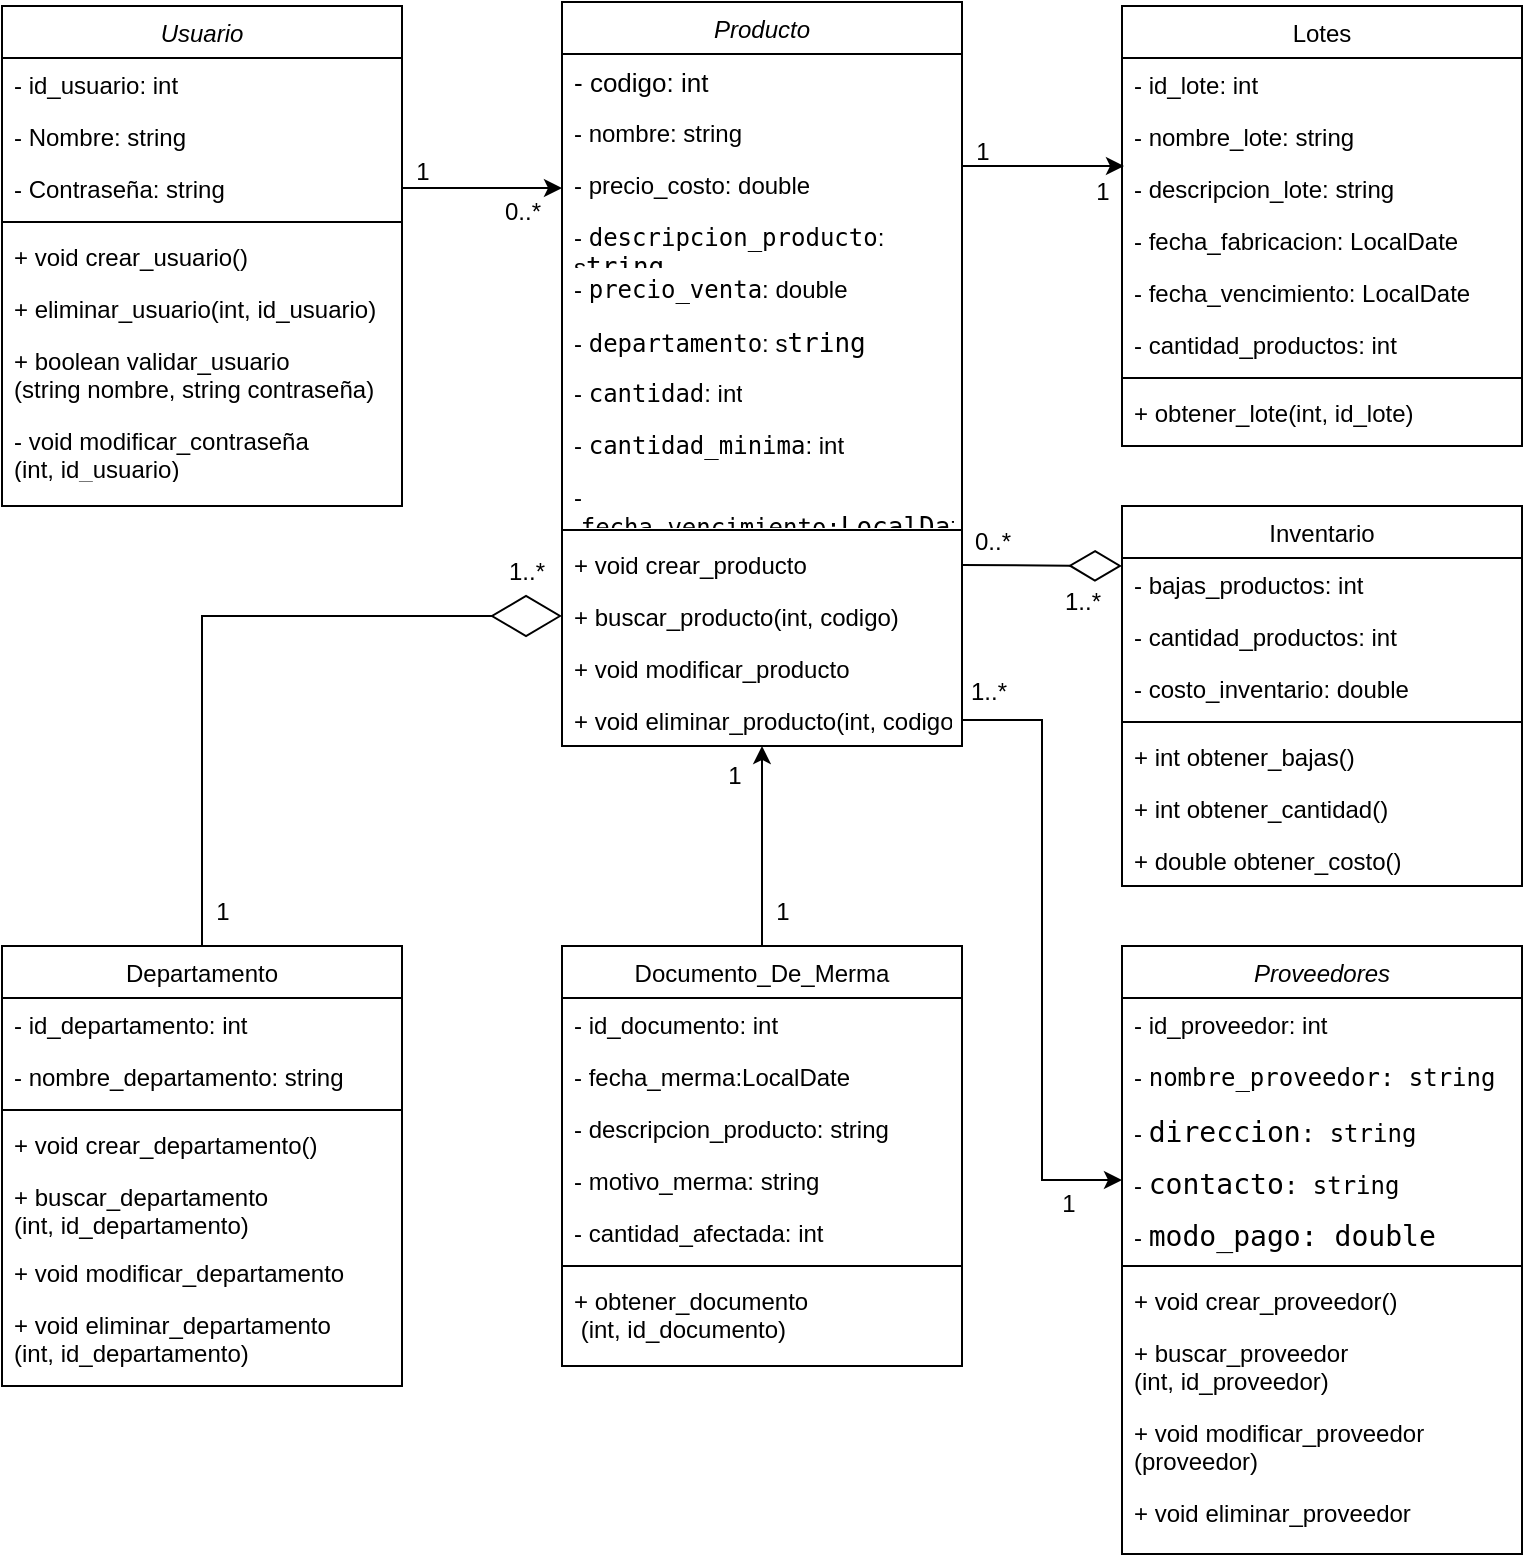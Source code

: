 <mxfile version="24.8.6">
  <diagram id="C5RBs43oDa-KdzZeNtuy" name="Page-1">
    <mxGraphModel dx="756" dy="388" grid="1" gridSize="10" guides="1" tooltips="1" connect="1" arrows="1" fold="1" page="1" pageScale="1" pageWidth="827" pageHeight="1169" math="0" shadow="0">
      <root>
        <mxCell id="WIyWlLk6GJQsqaUBKTNV-0" />
        <mxCell id="WIyWlLk6GJQsqaUBKTNV-1" parent="WIyWlLk6GJQsqaUBKTNV-0" />
        <mxCell id="zkfFHV4jXpPFQw0GAbJ--0" value="Usuario" style="swimlane;fontStyle=2;align=center;verticalAlign=top;childLayout=stackLayout;horizontal=1;startSize=26;horizontalStack=0;resizeParent=1;resizeLast=0;collapsible=1;marginBottom=0;rounded=0;shadow=0;strokeWidth=1;" parent="WIyWlLk6GJQsqaUBKTNV-1" vertex="1">
          <mxGeometry x="40" y="40" width="200" height="250" as="geometry">
            <mxRectangle x="230" y="140" width="160" height="26" as="alternateBounds" />
          </mxGeometry>
        </mxCell>
        <mxCell id="zkfFHV4jXpPFQw0GAbJ--1" value="- id_usuario: int" style="text;align=left;verticalAlign=top;spacingLeft=4;spacingRight=4;overflow=hidden;rotatable=0;points=[[0,0.5],[1,0.5]];portConstraint=eastwest;" parent="zkfFHV4jXpPFQw0GAbJ--0" vertex="1">
          <mxGeometry y="26" width="200" height="26" as="geometry" />
        </mxCell>
        <mxCell id="zkfFHV4jXpPFQw0GAbJ--2" value="- Nombre: string" style="text;align=left;verticalAlign=top;spacingLeft=4;spacingRight=4;overflow=hidden;rotatable=0;points=[[0,0.5],[1,0.5]];portConstraint=eastwest;rounded=0;shadow=0;html=0;" parent="zkfFHV4jXpPFQw0GAbJ--0" vertex="1">
          <mxGeometry y="52" width="200" height="26" as="geometry" />
        </mxCell>
        <mxCell id="zkfFHV4jXpPFQw0GAbJ--3" value="- Contraseña: string" style="text;align=left;verticalAlign=top;spacingLeft=4;spacingRight=4;overflow=hidden;rotatable=0;points=[[0,0.5],[1,0.5]];portConstraint=eastwest;rounded=0;shadow=0;html=0;" parent="zkfFHV4jXpPFQw0GAbJ--0" vertex="1">
          <mxGeometry y="78" width="200" height="26" as="geometry" />
        </mxCell>
        <mxCell id="zkfFHV4jXpPFQw0GAbJ--4" value="" style="line;html=1;strokeWidth=1;align=left;verticalAlign=middle;spacingTop=-1;spacingLeft=3;spacingRight=3;rotatable=0;labelPosition=right;points=[];portConstraint=eastwest;" parent="zkfFHV4jXpPFQw0GAbJ--0" vertex="1">
          <mxGeometry y="104" width="200" height="8" as="geometry" />
        </mxCell>
        <mxCell id="AEPmpZOli4dW2N7cKXhk-19" value="+ void crear_usuario()" style="text;align=left;verticalAlign=top;spacingLeft=4;spacingRight=4;overflow=hidden;rotatable=0;points=[[0,0.5],[1,0.5]];portConstraint=eastwest;" parent="zkfFHV4jXpPFQw0GAbJ--0" vertex="1">
          <mxGeometry y="112" width="200" height="26" as="geometry" />
        </mxCell>
        <mxCell id="AEPmpZOli4dW2N7cKXhk-24" value="+ eliminar_usuario(int, id_usuario)" style="text;align=left;verticalAlign=top;spacingLeft=4;spacingRight=4;overflow=hidden;rotatable=0;points=[[0,0.5],[1,0.5]];portConstraint=eastwest;" parent="zkfFHV4jXpPFQw0GAbJ--0" vertex="1">
          <mxGeometry y="138" width="200" height="26" as="geometry" />
        </mxCell>
        <mxCell id="AEPmpZOli4dW2N7cKXhk-25" value="+ boolean validar_usuario &#xa;(string nombre, string contraseña)" style="text;align=left;verticalAlign=top;spacingLeft=4;spacingRight=4;overflow=hidden;rotatable=0;points=[[0,0.5],[1,0.5]];portConstraint=eastwest;" parent="zkfFHV4jXpPFQw0GAbJ--0" vertex="1">
          <mxGeometry y="164" width="200" height="40" as="geometry" />
        </mxCell>
        <mxCell id="AEPmpZOli4dW2N7cKXhk-23" value="- void modificar_contraseña&#xa;(int, id_usuario)" style="text;align=left;verticalAlign=top;spacingLeft=4;spacingRight=4;overflow=hidden;rotatable=0;points=[[0,0.5],[1,0.5]];portConstraint=eastwest;" parent="zkfFHV4jXpPFQw0GAbJ--0" vertex="1">
          <mxGeometry y="204" width="200" height="30" as="geometry" />
        </mxCell>
        <mxCell id="4im9y7jTkOsHaSSdU-cC-16" style="edgeStyle=orthogonalEdgeStyle;rounded=0;orthogonalLoop=1;jettySize=auto;html=1;exitX=0.5;exitY=0;exitDx=0;exitDy=0;entryX=0.5;entryY=1;entryDx=0;entryDy=0;" edge="1" parent="WIyWlLk6GJQsqaUBKTNV-1" source="zkfFHV4jXpPFQw0GAbJ--6" target="AEPmpZOli4dW2N7cKXhk-80">
          <mxGeometry relative="1" as="geometry" />
        </mxCell>
        <mxCell id="zkfFHV4jXpPFQw0GAbJ--6" value="Documento_De_Merma" style="swimlane;fontStyle=0;align=center;verticalAlign=top;childLayout=stackLayout;horizontal=1;startSize=26;horizontalStack=0;resizeParent=1;resizeLast=0;collapsible=1;marginBottom=0;rounded=0;shadow=0;strokeWidth=1;" parent="WIyWlLk6GJQsqaUBKTNV-1" vertex="1">
          <mxGeometry x="320" y="510" width="200" height="210" as="geometry">
            <mxRectangle x="130" y="380" width="160" height="26" as="alternateBounds" />
          </mxGeometry>
        </mxCell>
        <mxCell id="zkfFHV4jXpPFQw0GAbJ--7" value="- id_documento: int" style="text;align=left;verticalAlign=top;spacingLeft=4;spacingRight=4;overflow=hidden;rotatable=0;points=[[0,0.5],[1,0.5]];portConstraint=eastwest;" parent="zkfFHV4jXpPFQw0GAbJ--6" vertex="1">
          <mxGeometry y="26" width="200" height="26" as="geometry" />
        </mxCell>
        <mxCell id="PkGunIE6QeiL3xr68-80-14" value="- fecha_merma:LocalDate" style="text;align=left;verticalAlign=top;spacingLeft=4;spacingRight=4;overflow=hidden;rotatable=0;points=[[0,0.5],[1,0.5]];portConstraint=eastwest;" parent="zkfFHV4jXpPFQw0GAbJ--6" vertex="1">
          <mxGeometry y="52" width="200" height="26" as="geometry" />
        </mxCell>
        <mxCell id="PkGunIE6QeiL3xr68-80-15" value="- descripcion_producto: string" style="text;align=left;verticalAlign=top;spacingLeft=4;spacingRight=4;overflow=hidden;rotatable=0;points=[[0,0.5],[1,0.5]];portConstraint=eastwest;" parent="zkfFHV4jXpPFQw0GAbJ--6" vertex="1">
          <mxGeometry y="78" width="200" height="26" as="geometry" />
        </mxCell>
        <mxCell id="PkGunIE6QeiL3xr68-80-16" value="- motivo_merma: string" style="text;align=left;verticalAlign=top;spacingLeft=4;spacingRight=4;overflow=hidden;rotatable=0;points=[[0,0.5],[1,0.5]];portConstraint=eastwest;" parent="zkfFHV4jXpPFQw0GAbJ--6" vertex="1">
          <mxGeometry y="104" width="200" height="26" as="geometry" />
        </mxCell>
        <mxCell id="PkGunIE6QeiL3xr68-80-13" value="- cantidad_afectada: int" style="text;align=left;verticalAlign=top;spacingLeft=4;spacingRight=4;overflow=hidden;rotatable=0;points=[[0,0.5],[1,0.5]];portConstraint=eastwest;" parent="zkfFHV4jXpPFQw0GAbJ--6" vertex="1">
          <mxGeometry y="130" width="200" height="26" as="geometry" />
        </mxCell>
        <mxCell id="zkfFHV4jXpPFQw0GAbJ--9" value="" style="line;html=1;strokeWidth=1;align=left;verticalAlign=middle;spacingTop=-1;spacingLeft=3;spacingRight=3;rotatable=0;labelPosition=right;points=[];portConstraint=eastwest;" parent="zkfFHV4jXpPFQw0GAbJ--6" vertex="1">
          <mxGeometry y="156" width="200" height="8" as="geometry" />
        </mxCell>
        <mxCell id="zkfFHV4jXpPFQw0GAbJ--10" value="+ obtener_documento &#xa; (int, id_documento)" style="text;align=left;verticalAlign=top;spacingLeft=4;spacingRight=4;overflow=hidden;rotatable=0;points=[[0,0.5],[1,0.5]];portConstraint=eastwest;fontStyle=0" parent="zkfFHV4jXpPFQw0GAbJ--6" vertex="1">
          <mxGeometry y="164" width="200" height="46" as="geometry" />
        </mxCell>
        <mxCell id="AEPmpZOli4dW2N7cKXhk-31" value="Inventario" style="swimlane;fontStyle=0;align=center;verticalAlign=top;childLayout=stackLayout;horizontal=1;startSize=26;horizontalStack=0;resizeParent=1;resizeLast=0;collapsible=1;marginBottom=0;rounded=0;shadow=0;strokeWidth=1;" parent="WIyWlLk6GJQsqaUBKTNV-1" vertex="1">
          <mxGeometry x="600" y="290" width="200" height="190" as="geometry">
            <mxRectangle x="130" y="380" width="160" height="26" as="alternateBounds" />
          </mxGeometry>
        </mxCell>
        <mxCell id="AEPmpZOli4dW2N7cKXhk-32" value="- bajas_productos: int" style="text;align=left;verticalAlign=top;spacingLeft=4;spacingRight=4;overflow=hidden;rotatable=0;points=[[0,0.5],[1,0.5]];portConstraint=eastwest;" parent="AEPmpZOli4dW2N7cKXhk-31" vertex="1">
          <mxGeometry y="26" width="200" height="26" as="geometry" />
        </mxCell>
        <mxCell id="PkGunIE6QeiL3xr68-80-6" value="- cantidad_productos: int" style="text;align=left;verticalAlign=top;spacingLeft=4;spacingRight=4;overflow=hidden;rotatable=0;points=[[0,0.5],[1,0.5]];portConstraint=eastwest;" parent="AEPmpZOli4dW2N7cKXhk-31" vertex="1">
          <mxGeometry y="52" width="200" height="26" as="geometry" />
        </mxCell>
        <mxCell id="PkGunIE6QeiL3xr68-80-5" value="- costo_inventario: double" style="text;align=left;verticalAlign=top;spacingLeft=4;spacingRight=4;overflow=hidden;rotatable=0;points=[[0,0.5],[1,0.5]];portConstraint=eastwest;" parent="AEPmpZOli4dW2N7cKXhk-31" vertex="1">
          <mxGeometry y="78" width="200" height="26" as="geometry" />
        </mxCell>
        <mxCell id="AEPmpZOli4dW2N7cKXhk-33" value="" style="line;html=1;strokeWidth=1;align=left;verticalAlign=middle;spacingTop=-1;spacingLeft=3;spacingRight=3;rotatable=0;labelPosition=right;points=[];portConstraint=eastwest;" parent="AEPmpZOli4dW2N7cKXhk-31" vertex="1">
          <mxGeometry y="104" width="200" height="8" as="geometry" />
        </mxCell>
        <mxCell id="AEPmpZOli4dW2N7cKXhk-34" value="+ int obtener_bajas()" style="text;align=left;verticalAlign=top;spacingLeft=4;spacingRight=4;overflow=hidden;rotatable=0;points=[[0,0.5],[1,0.5]];portConstraint=eastwest;fontStyle=0" parent="AEPmpZOli4dW2N7cKXhk-31" vertex="1">
          <mxGeometry y="112" width="200" height="26" as="geometry" />
        </mxCell>
        <mxCell id="AEPmpZOli4dW2N7cKXhk-35" value="+ int obtener_cantidad()" style="text;align=left;verticalAlign=top;spacingLeft=4;spacingRight=4;overflow=hidden;rotatable=0;points=[[0,0.5],[1,0.5]];portConstraint=eastwest;" parent="AEPmpZOli4dW2N7cKXhk-31" vertex="1">
          <mxGeometry y="138" width="200" height="26" as="geometry" />
        </mxCell>
        <mxCell id="AEPmpZOli4dW2N7cKXhk-37" value="+ double obtener_costo()" style="text;align=left;verticalAlign=top;spacingLeft=4;spacingRight=4;overflow=hidden;rotatable=0;points=[[0,0.5],[1,0.5]];portConstraint=eastwest;" parent="AEPmpZOli4dW2N7cKXhk-31" vertex="1">
          <mxGeometry y="164" width="200" height="26" as="geometry" />
        </mxCell>
        <mxCell id="AEPmpZOli4dW2N7cKXhk-61" value="Proveedores" style="swimlane;fontStyle=2;align=center;verticalAlign=top;childLayout=stackLayout;horizontal=1;startSize=26;horizontalStack=0;resizeParent=1;resizeLast=0;collapsible=1;marginBottom=0;rounded=0;shadow=0;strokeWidth=1;" parent="WIyWlLk6GJQsqaUBKTNV-1" vertex="1">
          <mxGeometry x="600" y="510" width="200" height="304" as="geometry">
            <mxRectangle x="230" y="140" width="160" height="26" as="alternateBounds" />
          </mxGeometry>
        </mxCell>
        <mxCell id="AEPmpZOli4dW2N7cKXhk-62" value="- id_proveedor: int" style="text;align=left;verticalAlign=top;spacingLeft=4;spacingRight=4;overflow=hidden;rotatable=0;points=[[0,0.5],[1,0.5]];portConstraint=eastwest;" parent="AEPmpZOli4dW2N7cKXhk-61" vertex="1">
          <mxGeometry y="26" width="200" height="26" as="geometry" />
        </mxCell>
        <mxCell id="AEPmpZOli4dW2N7cKXhk-66" value="&lt;font style=&quot;font-size: 12px;&quot;&gt;&lt;span style=&quot;text-wrap-mode: nowrap;&quot;&gt;-&amp;nbsp;&lt;/span&gt;&lt;span style=&quot;font-family: monospace; text-align: center;&quot;&gt;nombre_proveedor: string&lt;/span&gt;&lt;/font&gt;" style="text;strokeColor=none;fillColor=none;align=left;verticalAlign=top;spacingLeft=4;spacingRight=4;overflow=hidden;rotatable=0;points=[[0,0.5],[1,0.5]];portConstraint=eastwest;whiteSpace=wrap;html=1;" parent="AEPmpZOli4dW2N7cKXhk-61" vertex="1">
          <mxGeometry y="52" width="200" height="26" as="geometry" />
        </mxCell>
        <mxCell id="AEPmpZOli4dW2N7cKXhk-65" value="&lt;span style=&quot;text-wrap-mode: nowrap;&quot;&gt;-&amp;nbsp;&lt;/span&gt;&lt;span style=&quot;font-family: monospace; font-size: 14.04px; text-align: center;&quot;&gt;direccion&lt;/span&gt;&lt;span style=&quot;font-family: monospace; text-align: center;&quot;&gt;: string&lt;/span&gt;" style="text;strokeColor=none;fillColor=none;align=left;verticalAlign=top;spacingLeft=4;spacingRight=4;overflow=hidden;rotatable=0;points=[[0,0.5],[1,0.5]];portConstraint=eastwest;whiteSpace=wrap;html=1;" parent="AEPmpZOli4dW2N7cKXhk-61" vertex="1">
          <mxGeometry y="78" width="200" height="26" as="geometry" />
        </mxCell>
        <mxCell id="AEPmpZOli4dW2N7cKXhk-99" value="&lt;span style=&quot;text-wrap-mode: nowrap;&quot;&gt;-&amp;nbsp;&lt;/span&gt;&lt;span style=&quot;font-family: monospace; font-size: 14.04px; text-align: center;&quot;&gt;contacto&lt;/span&gt;&lt;span style=&quot;font-family: monospace; text-align: center;&quot;&gt;: string&lt;/span&gt;" style="text;strokeColor=none;fillColor=none;align=left;verticalAlign=top;spacingLeft=4;spacingRight=4;overflow=hidden;rotatable=0;points=[[0,0.5],[1,0.5]];portConstraint=eastwest;whiteSpace=wrap;html=1;" parent="AEPmpZOli4dW2N7cKXhk-61" vertex="1">
          <mxGeometry y="104" width="200" height="26" as="geometry" />
        </mxCell>
        <mxCell id="AEPmpZOli4dW2N7cKXhk-103" value="&lt;span style=&quot;text-wrap-mode: nowrap;&quot;&gt;-&amp;nbsp;&lt;/span&gt;&lt;span style=&quot;font-family: monospace; font-size: 14.04px; text-align: center;&quot;&gt;modo_pago: double&lt;/span&gt;" style="text;strokeColor=none;fillColor=none;align=left;verticalAlign=top;spacingLeft=4;spacingRight=4;overflow=hidden;rotatable=0;points=[[0,0.5],[1,0.5]];portConstraint=eastwest;whiteSpace=wrap;html=1;" parent="AEPmpZOli4dW2N7cKXhk-61" vertex="1">
          <mxGeometry y="130" width="200" height="26" as="geometry" />
        </mxCell>
        <mxCell id="AEPmpZOli4dW2N7cKXhk-69" value="" style="line;html=1;strokeWidth=1;align=left;verticalAlign=middle;spacingTop=-1;spacingLeft=3;spacingRight=3;rotatable=0;labelPosition=right;points=[];portConstraint=eastwest;" parent="AEPmpZOli4dW2N7cKXhk-61" vertex="1">
          <mxGeometry y="156" width="200" height="8" as="geometry" />
        </mxCell>
        <mxCell id="9rkBWfhvwwIUuKAjocJV-7" value="+ void crear_proveedor()" style="text;align=left;verticalAlign=top;spacingLeft=4;spacingRight=4;overflow=hidden;rotatable=0;points=[[0,0.5],[1,0.5]];portConstraint=eastwest;" parent="AEPmpZOli4dW2N7cKXhk-61" vertex="1">
          <mxGeometry y="164" width="200" height="26" as="geometry" />
        </mxCell>
        <mxCell id="AEPmpZOli4dW2N7cKXhk-75" value="+ buscar_proveedor&#xa;(int, id_proveedor)" style="text;align=left;verticalAlign=top;spacingLeft=4;spacingRight=4;overflow=hidden;rotatable=0;points=[[0,0.5],[1,0.5]];portConstraint=eastwest;" parent="AEPmpZOli4dW2N7cKXhk-61" vertex="1">
          <mxGeometry y="190" width="200" height="40" as="geometry" />
        </mxCell>
        <mxCell id="AEPmpZOli4dW2N7cKXhk-76" value="+ void modificar_proveedor&#xa;(proveedor)" style="text;align=left;verticalAlign=top;spacingLeft=4;spacingRight=4;overflow=hidden;rotatable=0;points=[[0,0.5],[1,0.5]];portConstraint=eastwest;" parent="AEPmpZOli4dW2N7cKXhk-61" vertex="1">
          <mxGeometry y="230" width="200" height="40" as="geometry" />
        </mxCell>
        <mxCell id="AEPmpZOli4dW2N7cKXhk-98" value="+ void eliminar_proveedor" style="text;align=left;verticalAlign=top;spacingLeft=4;spacingRight=4;overflow=hidden;rotatable=0;points=[[0,0.5],[1,0.5]];portConstraint=eastwest;" parent="AEPmpZOli4dW2N7cKXhk-61" vertex="1">
          <mxGeometry y="270" width="200" height="34" as="geometry" />
        </mxCell>
        <mxCell id="AEPmpZOli4dW2N7cKXhk-80" value="Producto" style="swimlane;fontStyle=2;align=center;verticalAlign=top;childLayout=stackLayout;horizontal=1;startSize=26;horizontalStack=0;resizeParent=1;resizeLast=0;collapsible=1;marginBottom=0;rounded=0;shadow=0;strokeWidth=1;" parent="WIyWlLk6GJQsqaUBKTNV-1" vertex="1">
          <mxGeometry x="320" y="38" width="200" height="372" as="geometry">
            <mxRectangle x="230" y="140" width="160" height="26" as="alternateBounds" />
          </mxGeometry>
        </mxCell>
        <mxCell id="AEPmpZOli4dW2N7cKXhk-81" value="- codigo: int" style="text;align=left;verticalAlign=top;spacingLeft=4;spacingRight=4;overflow=hidden;rotatable=0;points=[[0,0.5],[1,0.5]];portConstraint=eastwest;fontSize=13;" parent="AEPmpZOli4dW2N7cKXhk-80" vertex="1">
          <mxGeometry y="26" width="200" height="26" as="geometry" />
        </mxCell>
        <mxCell id="AEPmpZOli4dW2N7cKXhk-82" value="- nombre: string" style="text;align=left;verticalAlign=top;spacingLeft=4;spacingRight=4;overflow=hidden;rotatable=0;points=[[0,0.5],[1,0.5]];portConstraint=eastwest;rounded=0;shadow=0;html=0;" parent="AEPmpZOli4dW2N7cKXhk-80" vertex="1">
          <mxGeometry y="52" width="200" height="26" as="geometry" />
        </mxCell>
        <mxCell id="AEPmpZOli4dW2N7cKXhk-83" value="- precio_costo: double" style="text;align=left;verticalAlign=top;spacingLeft=4;spacingRight=4;overflow=hidden;rotatable=0;points=[[0,0.5],[1,0.5]];portConstraint=eastwest;rounded=0;shadow=0;html=0;" parent="AEPmpZOli4dW2N7cKXhk-80" vertex="1">
          <mxGeometry y="78" width="200" height="26" as="geometry" />
        </mxCell>
        <mxCell id="AEPmpZOli4dW2N7cKXhk-84" value="&lt;span style=&quot;text-wrap-mode: nowrap;&quot;&gt;-&amp;nbsp;&lt;/span&gt;&lt;span style=&quot;font-family: monospace; text-align: center;&quot;&gt;descripcion_producto&lt;/span&gt;&lt;span style=&quot;text-wrap-mode: nowrap;&quot;&gt;: s&lt;/span&gt;&lt;span style=&quot;padding: 0px; margin: 0px; font-family: monospace; font-size: medium; text-align: center;&quot;&gt;tring&lt;/span&gt;" style="text;strokeColor=none;fillColor=none;align=left;verticalAlign=top;spacingLeft=4;spacingRight=4;overflow=hidden;rotatable=0;points=[[0,0.5],[1,0.5]];portConstraint=eastwest;whiteSpace=wrap;html=1;" parent="AEPmpZOli4dW2N7cKXhk-80" vertex="1">
          <mxGeometry y="104" width="200" height="26" as="geometry" />
        </mxCell>
        <mxCell id="AEPmpZOli4dW2N7cKXhk-85" value="&lt;span style=&quot;text-wrap-mode: nowrap;&quot;&gt;-&amp;nbsp;&lt;/span&gt;&lt;span style=&quot;font-family: monospace; text-align: center;&quot;&gt;precio_venta&lt;/span&gt;&lt;span style=&quot;text-wrap-mode: nowrap;&quot;&gt;: double&lt;/span&gt;" style="text;strokeColor=none;fillColor=none;align=left;verticalAlign=top;spacingLeft=4;spacingRight=4;overflow=hidden;rotatable=0;points=[[0,0.5],[1,0.5]];portConstraint=eastwest;whiteSpace=wrap;html=1;" parent="AEPmpZOli4dW2N7cKXhk-80" vertex="1">
          <mxGeometry y="130" width="200" height="26" as="geometry" />
        </mxCell>
        <mxCell id="AEPmpZOli4dW2N7cKXhk-86" value="&lt;span style=&quot;text-wrap-mode: nowrap;&quot;&gt;-&amp;nbsp;&lt;/span&gt;&lt;span style=&quot;font-family: monospace; text-align: center;&quot;&gt;departamento&lt;/span&gt;&lt;span style=&quot;text-wrap-mode: nowrap;&quot;&gt;: s&lt;/span&gt;&lt;span style=&quot;padding: 0px; margin: 0px; font-family: monospace; font-size: medium; text-align: center;&quot;&gt;tring&lt;/span&gt;" style="text;strokeColor=none;fillColor=none;align=left;verticalAlign=top;spacingLeft=4;spacingRight=4;overflow=hidden;rotatable=0;points=[[0,0.5],[1,0.5]];portConstraint=eastwest;whiteSpace=wrap;html=1;" parent="AEPmpZOli4dW2N7cKXhk-80" vertex="1">
          <mxGeometry y="156" width="200" height="26" as="geometry" />
        </mxCell>
        <mxCell id="PkGunIE6QeiL3xr68-80-1" value="&lt;span style=&quot;text-wrap-mode: nowrap;&quot;&gt;-&amp;nbsp;&lt;/span&gt;&lt;span style=&quot;font-family: monospace; text-align: center;&quot;&gt;cantidad&lt;/span&gt;&lt;span style=&quot;text-wrap-mode: nowrap;&quot;&gt;: int&lt;/span&gt;" style="text;strokeColor=none;fillColor=none;align=left;verticalAlign=top;spacingLeft=4;spacingRight=4;overflow=hidden;rotatable=0;points=[[0,0.5],[1,0.5]];portConstraint=eastwest;whiteSpace=wrap;html=1;" parent="AEPmpZOli4dW2N7cKXhk-80" vertex="1">
          <mxGeometry y="182" width="200" height="26" as="geometry" />
        </mxCell>
        <mxCell id="PkGunIE6QeiL3xr68-80-3" value="&lt;span style=&quot;text-wrap-mode: nowrap;&quot;&gt;-&amp;nbsp;&lt;/span&gt;&lt;span style=&quot;font-family: monospace; text-align: center;&quot;&gt;cantidad_minima&lt;/span&gt;&lt;span style=&quot;text-wrap-mode: nowrap;&quot;&gt;: int&lt;/span&gt;" style="text;strokeColor=none;fillColor=none;align=left;verticalAlign=top;spacingLeft=4;spacingRight=4;overflow=hidden;rotatable=0;points=[[0,0.5],[1,0.5]];portConstraint=eastwest;whiteSpace=wrap;html=1;" parent="AEPmpZOli4dW2N7cKXhk-80" vertex="1">
          <mxGeometry y="208" width="200" height="26" as="geometry" />
        </mxCell>
        <mxCell id="PkGunIE6QeiL3xr68-80-2" value="&lt;span style=&quot;text-wrap-mode: nowrap;&quot;&gt;-&amp;nbsp;&lt;/span&gt;&lt;span style=&quot;font-family: monospace; text-align: center;&quot;&gt;fecha_vencimiento:&lt;/span&gt;&lt;span style=&quot;font-family: monospace; font-size: medium; text-align: center;&quot;&gt;LocalDate&lt;/span&gt;" style="text;strokeColor=none;fillColor=none;align=left;verticalAlign=top;spacingLeft=4;spacingRight=4;overflow=hidden;rotatable=0;points=[[0,0.5],[1,0.5]];portConstraint=eastwest;whiteSpace=wrap;html=1;" parent="AEPmpZOli4dW2N7cKXhk-80" vertex="1">
          <mxGeometry y="234" width="200" height="26" as="geometry" />
        </mxCell>
        <mxCell id="AEPmpZOli4dW2N7cKXhk-87" value="" style="line;html=1;strokeWidth=1;align=left;verticalAlign=middle;spacingTop=-1;spacingLeft=3;spacingRight=3;rotatable=0;labelPosition=right;points=[];portConstraint=eastwest;" parent="AEPmpZOli4dW2N7cKXhk-80" vertex="1">
          <mxGeometry y="260" width="200" height="8" as="geometry" />
        </mxCell>
        <mxCell id="AEPmpZOli4dW2N7cKXhk-88" value="+ void crear_producto" style="text;align=left;verticalAlign=top;spacingLeft=4;spacingRight=4;overflow=hidden;rotatable=0;points=[[0,0.5],[1,0.5]];portConstraint=eastwest;" parent="AEPmpZOli4dW2N7cKXhk-80" vertex="1">
          <mxGeometry y="268" width="200" height="26" as="geometry" />
        </mxCell>
        <mxCell id="AEPmpZOli4dW2N7cKXhk-89" value="+ buscar_producto(int, codigo)" style="text;align=left;verticalAlign=top;spacingLeft=4;spacingRight=4;overflow=hidden;rotatable=0;points=[[0,0.5],[1,0.5]];portConstraint=eastwest;" parent="AEPmpZOli4dW2N7cKXhk-80" vertex="1">
          <mxGeometry y="294" width="200" height="26" as="geometry" />
        </mxCell>
        <mxCell id="AEPmpZOli4dW2N7cKXhk-90" value="+ void modificar_producto" style="text;align=left;verticalAlign=top;spacingLeft=4;spacingRight=4;overflow=hidden;rotatable=0;points=[[0,0.5],[1,0.5]];portConstraint=eastwest;" parent="AEPmpZOli4dW2N7cKXhk-80" vertex="1">
          <mxGeometry y="320" width="200" height="26" as="geometry" />
        </mxCell>
        <mxCell id="AEPmpZOli4dW2N7cKXhk-91" value="+ void eliminar_producto(int, codigo)" style="text;align=left;verticalAlign=top;spacingLeft=4;spacingRight=4;overflow=hidden;rotatable=0;points=[[0,0.5],[1,0.5]];portConstraint=eastwest;" parent="AEPmpZOli4dW2N7cKXhk-80" vertex="1">
          <mxGeometry y="346" width="200" height="26" as="geometry" />
        </mxCell>
        <mxCell id="vBzN3tZpcap-TTZxw3AA-22" value="Lotes" style="swimlane;fontStyle=0;align=center;verticalAlign=top;childLayout=stackLayout;horizontal=1;startSize=26;horizontalStack=0;resizeParent=1;resizeLast=0;collapsible=1;marginBottom=0;rounded=0;shadow=0;strokeWidth=1;" parent="WIyWlLk6GJQsqaUBKTNV-1" vertex="1">
          <mxGeometry x="600" y="40" width="200" height="220" as="geometry">
            <mxRectangle x="130" y="380" width="160" height="26" as="alternateBounds" />
          </mxGeometry>
        </mxCell>
        <mxCell id="vBzN3tZpcap-TTZxw3AA-23" value="- id_lote: int" style="text;align=left;verticalAlign=top;spacingLeft=4;spacingRight=4;overflow=hidden;rotatable=0;points=[[0,0.5],[1,0.5]];portConstraint=eastwest;" parent="vBzN3tZpcap-TTZxw3AA-22" vertex="1">
          <mxGeometry y="26" width="200" height="26" as="geometry" />
        </mxCell>
        <mxCell id="vBzN3tZpcap-TTZxw3AA-29" value="- nombre_lote: string" style="text;align=left;verticalAlign=top;spacingLeft=4;spacingRight=4;overflow=hidden;rotatable=0;points=[[0,0.5],[1,0.5]];portConstraint=eastwest;" parent="vBzN3tZpcap-TTZxw3AA-22" vertex="1">
          <mxGeometry y="52" width="200" height="26" as="geometry" />
        </mxCell>
        <mxCell id="vBzN3tZpcap-TTZxw3AA-30" value="- descripcion_lote: string" style="text;align=left;verticalAlign=top;spacingLeft=4;spacingRight=4;overflow=hidden;rotatable=0;points=[[0,0.5],[1,0.5]];portConstraint=eastwest;" parent="vBzN3tZpcap-TTZxw3AA-22" vertex="1">
          <mxGeometry y="78" width="200" height="26" as="geometry" />
        </mxCell>
        <mxCell id="vBzN3tZpcap-TTZxw3AA-32" value="- fecha_fabricacion: LocalDate" style="text;align=left;verticalAlign=top;spacingLeft=4;spacingRight=4;overflow=hidden;rotatable=0;points=[[0,0.5],[1,0.5]];portConstraint=eastwest;" parent="vBzN3tZpcap-TTZxw3AA-22" vertex="1">
          <mxGeometry y="104" width="200" height="26" as="geometry" />
        </mxCell>
        <mxCell id="vBzN3tZpcap-TTZxw3AA-28" value="- fecha_vencimiento: LocalDate" style="text;align=left;verticalAlign=top;spacingLeft=4;spacingRight=4;overflow=hidden;rotatable=0;points=[[0,0.5],[1,0.5]];portConstraint=eastwest;" parent="vBzN3tZpcap-TTZxw3AA-22" vertex="1">
          <mxGeometry y="130" width="200" height="26" as="geometry" />
        </mxCell>
        <mxCell id="PkGunIE6QeiL3xr68-80-4" value="- cantidad_productos: int" style="text;align=left;verticalAlign=top;spacingLeft=4;spacingRight=4;overflow=hidden;rotatable=0;points=[[0,0.5],[1,0.5]];portConstraint=eastwest;" parent="vBzN3tZpcap-TTZxw3AA-22" vertex="1">
          <mxGeometry y="156" width="200" height="26" as="geometry" />
        </mxCell>
        <mxCell id="vBzN3tZpcap-TTZxw3AA-24" value="" style="line;html=1;strokeWidth=1;align=left;verticalAlign=middle;spacingTop=-1;spacingLeft=3;spacingRight=3;rotatable=0;labelPosition=right;points=[];portConstraint=eastwest;" parent="vBzN3tZpcap-TTZxw3AA-22" vertex="1">
          <mxGeometry y="182" width="200" height="8" as="geometry" />
        </mxCell>
        <mxCell id="vBzN3tZpcap-TTZxw3AA-35" value="+ obtener_lote(int, id_lote)" style="text;align=left;verticalAlign=top;spacingLeft=4;spacingRight=4;overflow=hidden;rotatable=0;points=[[0,0.5],[1,0.5]];portConstraint=eastwest;" parent="vBzN3tZpcap-TTZxw3AA-22" vertex="1">
          <mxGeometry y="190" width="200" height="26" as="geometry" />
        </mxCell>
        <mxCell id="4im9y7jTkOsHaSSdU-cC-19" style="edgeStyle=orthogonalEdgeStyle;rounded=0;orthogonalLoop=1;jettySize=auto;html=1;exitX=0.5;exitY=0;exitDx=0;exitDy=0;entryX=0;entryY=0.5;entryDx=0;entryDy=0;endArrow=diamondThin;endFill=0;jumpSize=7;startSize=6;endSize=33;strokeWidth=1;sourcePerimeterSpacing=0;" edge="1" parent="WIyWlLk6GJQsqaUBKTNV-1" source="PkGunIE6QeiL3xr68-80-7" target="AEPmpZOli4dW2N7cKXhk-89">
          <mxGeometry relative="1" as="geometry" />
        </mxCell>
        <mxCell id="PkGunIE6QeiL3xr68-80-7" value="Departamento" style="swimlane;fontStyle=0;align=center;verticalAlign=top;childLayout=stackLayout;horizontal=1;startSize=26;horizontalStack=0;resizeParent=1;resizeLast=0;collapsible=1;marginBottom=0;rounded=0;shadow=0;strokeWidth=1;" parent="WIyWlLk6GJQsqaUBKTNV-1" vertex="1">
          <mxGeometry x="40" y="510" width="200" height="220" as="geometry">
            <mxRectangle x="130" y="380" width="160" height="26" as="alternateBounds" />
          </mxGeometry>
        </mxCell>
        <mxCell id="PkGunIE6QeiL3xr68-80-8" value="- id_departamento: int" style="text;align=left;verticalAlign=top;spacingLeft=4;spacingRight=4;overflow=hidden;rotatable=0;points=[[0,0.5],[1,0.5]];portConstraint=eastwest;" parent="PkGunIE6QeiL3xr68-80-7" vertex="1">
          <mxGeometry y="26" width="200" height="26" as="geometry" />
        </mxCell>
        <mxCell id="PkGunIE6QeiL3xr68-80-17" value="- nombre_departamento: string" style="text;align=left;verticalAlign=top;spacingLeft=4;spacingRight=4;overflow=hidden;rotatable=0;points=[[0,0.5],[1,0.5]];portConstraint=eastwest;" parent="PkGunIE6QeiL3xr68-80-7" vertex="1">
          <mxGeometry y="52" width="200" height="26" as="geometry" />
        </mxCell>
        <mxCell id="PkGunIE6QeiL3xr68-80-9" value="" style="line;html=1;strokeWidth=1;align=left;verticalAlign=middle;spacingTop=-1;spacingLeft=3;spacingRight=3;rotatable=0;labelPosition=right;points=[];portConstraint=eastwest;" parent="PkGunIE6QeiL3xr68-80-7" vertex="1">
          <mxGeometry y="78" width="200" height="8" as="geometry" />
        </mxCell>
        <mxCell id="PkGunIE6QeiL3xr68-80-10" value="+ void crear_departamento()" style="text;align=left;verticalAlign=top;spacingLeft=4;spacingRight=4;overflow=hidden;rotatable=0;points=[[0,0.5],[1,0.5]];portConstraint=eastwest;fontStyle=0" parent="PkGunIE6QeiL3xr68-80-7" vertex="1">
          <mxGeometry y="86" width="200" height="26" as="geometry" />
        </mxCell>
        <mxCell id="PkGunIE6QeiL3xr68-80-19" value="+ buscar_departamento&#xa;(int, id_departamento)" style="text;align=left;verticalAlign=top;spacingLeft=4;spacingRight=4;overflow=hidden;rotatable=0;points=[[0,0.5],[1,0.5]];portConstraint=eastwest;fontStyle=0" parent="PkGunIE6QeiL3xr68-80-7" vertex="1">
          <mxGeometry y="112" width="200" height="38" as="geometry" />
        </mxCell>
        <mxCell id="PkGunIE6QeiL3xr68-80-18" value="+ void modificar_departamento" style="text;align=left;verticalAlign=top;spacingLeft=4;spacingRight=4;overflow=hidden;rotatable=0;points=[[0,0.5],[1,0.5]];portConstraint=eastwest;fontStyle=0" parent="PkGunIE6QeiL3xr68-80-7" vertex="1">
          <mxGeometry y="150" width="200" height="26" as="geometry" />
        </mxCell>
        <mxCell id="PkGunIE6QeiL3xr68-80-11" value="+ void eliminar_departamento&#xa;(int, id_departamento)" style="text;align=left;verticalAlign=top;spacingLeft=4;spacingRight=4;overflow=hidden;rotatable=0;points=[[0,0.5],[1,0.5]];portConstraint=eastwest;" parent="PkGunIE6QeiL3xr68-80-7" vertex="1">
          <mxGeometry y="176" width="200" height="44" as="geometry" />
        </mxCell>
        <mxCell id="4im9y7jTkOsHaSSdU-cC-1" style="rounded=0;orthogonalLoop=1;jettySize=auto;html=1;exitX=1;exitY=0.5;exitDx=0;exitDy=0;" edge="1" parent="WIyWlLk6GJQsqaUBKTNV-1" source="zkfFHV4jXpPFQw0GAbJ--3">
          <mxGeometry relative="1" as="geometry">
            <mxPoint x="320" y="131" as="targetPoint" />
          </mxGeometry>
        </mxCell>
        <mxCell id="4im9y7jTkOsHaSSdU-cC-2" value="1" style="text;html=1;align=center;verticalAlign=middle;resizable=0;points=[];autosize=1;strokeColor=none;fillColor=none;" vertex="1" parent="WIyWlLk6GJQsqaUBKTNV-1">
          <mxGeometry x="235" y="108" width="30" height="30" as="geometry" />
        </mxCell>
        <mxCell id="4im9y7jTkOsHaSSdU-cC-3" value="0..*" style="text;html=1;align=center;verticalAlign=middle;resizable=0;points=[];autosize=1;strokeColor=none;fillColor=none;" vertex="1" parent="WIyWlLk6GJQsqaUBKTNV-1">
          <mxGeometry x="280" y="128" width="40" height="30" as="geometry" />
        </mxCell>
        <mxCell id="4im9y7jTkOsHaSSdU-cC-4" style="rounded=0;orthogonalLoop=1;jettySize=auto;html=1;" edge="1" parent="WIyWlLk6GJQsqaUBKTNV-1">
          <mxGeometry relative="1" as="geometry">
            <mxPoint x="520" y="120" as="sourcePoint" />
            <mxPoint x="601" y="120" as="targetPoint" />
          </mxGeometry>
        </mxCell>
        <mxCell id="4im9y7jTkOsHaSSdU-cC-6" value="1" style="text;html=1;align=center;verticalAlign=middle;resizable=0;points=[];autosize=1;strokeColor=none;fillColor=none;" vertex="1" parent="WIyWlLk6GJQsqaUBKTNV-1">
          <mxGeometry x="515" y="98" width="30" height="30" as="geometry" />
        </mxCell>
        <mxCell id="4im9y7jTkOsHaSSdU-cC-7" value="1" style="text;html=1;align=center;verticalAlign=middle;resizable=0;points=[];autosize=1;strokeColor=none;fillColor=none;" vertex="1" parent="WIyWlLk6GJQsqaUBKTNV-1">
          <mxGeometry x="575" y="118" width="30" height="30" as="geometry" />
        </mxCell>
        <mxCell id="4im9y7jTkOsHaSSdU-cC-9" style="rounded=0;orthogonalLoop=1;jettySize=auto;html=1;exitX=1.001;exitY=0.864;exitDx=0;exitDy=0;exitPerimeter=0;endArrow=diamondThin;endFill=0;targetPerimeterSpacing=0;sourcePerimeterSpacing=0;endSize=24;" edge="1" parent="WIyWlLk6GJQsqaUBKTNV-1">
          <mxGeometry relative="1" as="geometry">
            <mxPoint x="520.2" y="319.464" as="sourcePoint" />
            <mxPoint x="600" y="320" as="targetPoint" />
          </mxGeometry>
        </mxCell>
        <mxCell id="4im9y7jTkOsHaSSdU-cC-10" value="0..*" style="text;html=1;align=center;verticalAlign=middle;resizable=0;points=[];autosize=1;strokeColor=none;fillColor=none;" vertex="1" parent="WIyWlLk6GJQsqaUBKTNV-1">
          <mxGeometry x="515" y="293" width="40" height="30" as="geometry" />
        </mxCell>
        <mxCell id="4im9y7jTkOsHaSSdU-cC-11" value="1..*" style="text;html=1;align=center;verticalAlign=middle;resizable=0;points=[];autosize=1;strokeColor=none;fillColor=none;" vertex="1" parent="WIyWlLk6GJQsqaUBKTNV-1">
          <mxGeometry x="560" y="323" width="40" height="30" as="geometry" />
        </mxCell>
        <mxCell id="4im9y7jTkOsHaSSdU-cC-12" style="edgeStyle=orthogonalEdgeStyle;rounded=0;orthogonalLoop=1;jettySize=auto;html=1;exitX=1;exitY=0.5;exitDx=0;exitDy=0;entryX=0;entryY=0.5;entryDx=0;entryDy=0;" edge="1" parent="WIyWlLk6GJQsqaUBKTNV-1" source="AEPmpZOli4dW2N7cKXhk-91" target="AEPmpZOli4dW2N7cKXhk-99">
          <mxGeometry relative="1" as="geometry" />
        </mxCell>
        <mxCell id="4im9y7jTkOsHaSSdU-cC-13" value="1..*" style="text;html=1;align=center;verticalAlign=middle;resizable=0;points=[];autosize=1;strokeColor=none;fillColor=none;" vertex="1" parent="WIyWlLk6GJQsqaUBKTNV-1">
          <mxGeometry x="513" y="368" width="40" height="30" as="geometry" />
        </mxCell>
        <mxCell id="4im9y7jTkOsHaSSdU-cC-14" value="1" style="text;html=1;align=center;verticalAlign=middle;resizable=0;points=[];autosize=1;strokeColor=none;fillColor=none;" vertex="1" parent="WIyWlLk6GJQsqaUBKTNV-1">
          <mxGeometry x="558" y="624" width="30" height="30" as="geometry" />
        </mxCell>
        <mxCell id="4im9y7jTkOsHaSSdU-cC-17" value="1" style="text;html=1;align=center;verticalAlign=middle;resizable=0;points=[];autosize=1;strokeColor=none;fillColor=none;" vertex="1" parent="WIyWlLk6GJQsqaUBKTNV-1">
          <mxGeometry x="415" y="478" width="30" height="30" as="geometry" />
        </mxCell>
        <mxCell id="4im9y7jTkOsHaSSdU-cC-18" value="1" style="text;html=1;align=center;verticalAlign=middle;resizable=0;points=[];autosize=1;strokeColor=none;fillColor=none;" vertex="1" parent="WIyWlLk6GJQsqaUBKTNV-1">
          <mxGeometry x="391" y="410" width="30" height="30" as="geometry" />
        </mxCell>
        <mxCell id="4im9y7jTkOsHaSSdU-cC-20" value="1" style="text;html=1;align=center;verticalAlign=middle;resizable=0;points=[];autosize=1;strokeColor=none;fillColor=none;" vertex="1" parent="WIyWlLk6GJQsqaUBKTNV-1">
          <mxGeometry x="135" y="478" width="30" height="30" as="geometry" />
        </mxCell>
        <mxCell id="4im9y7jTkOsHaSSdU-cC-21" value="1..*" style="text;html=1;align=center;verticalAlign=middle;resizable=0;points=[];autosize=1;strokeColor=none;fillColor=none;" vertex="1" parent="WIyWlLk6GJQsqaUBKTNV-1">
          <mxGeometry x="282" y="308" width="40" height="30" as="geometry" />
        </mxCell>
      </root>
    </mxGraphModel>
  </diagram>
</mxfile>
